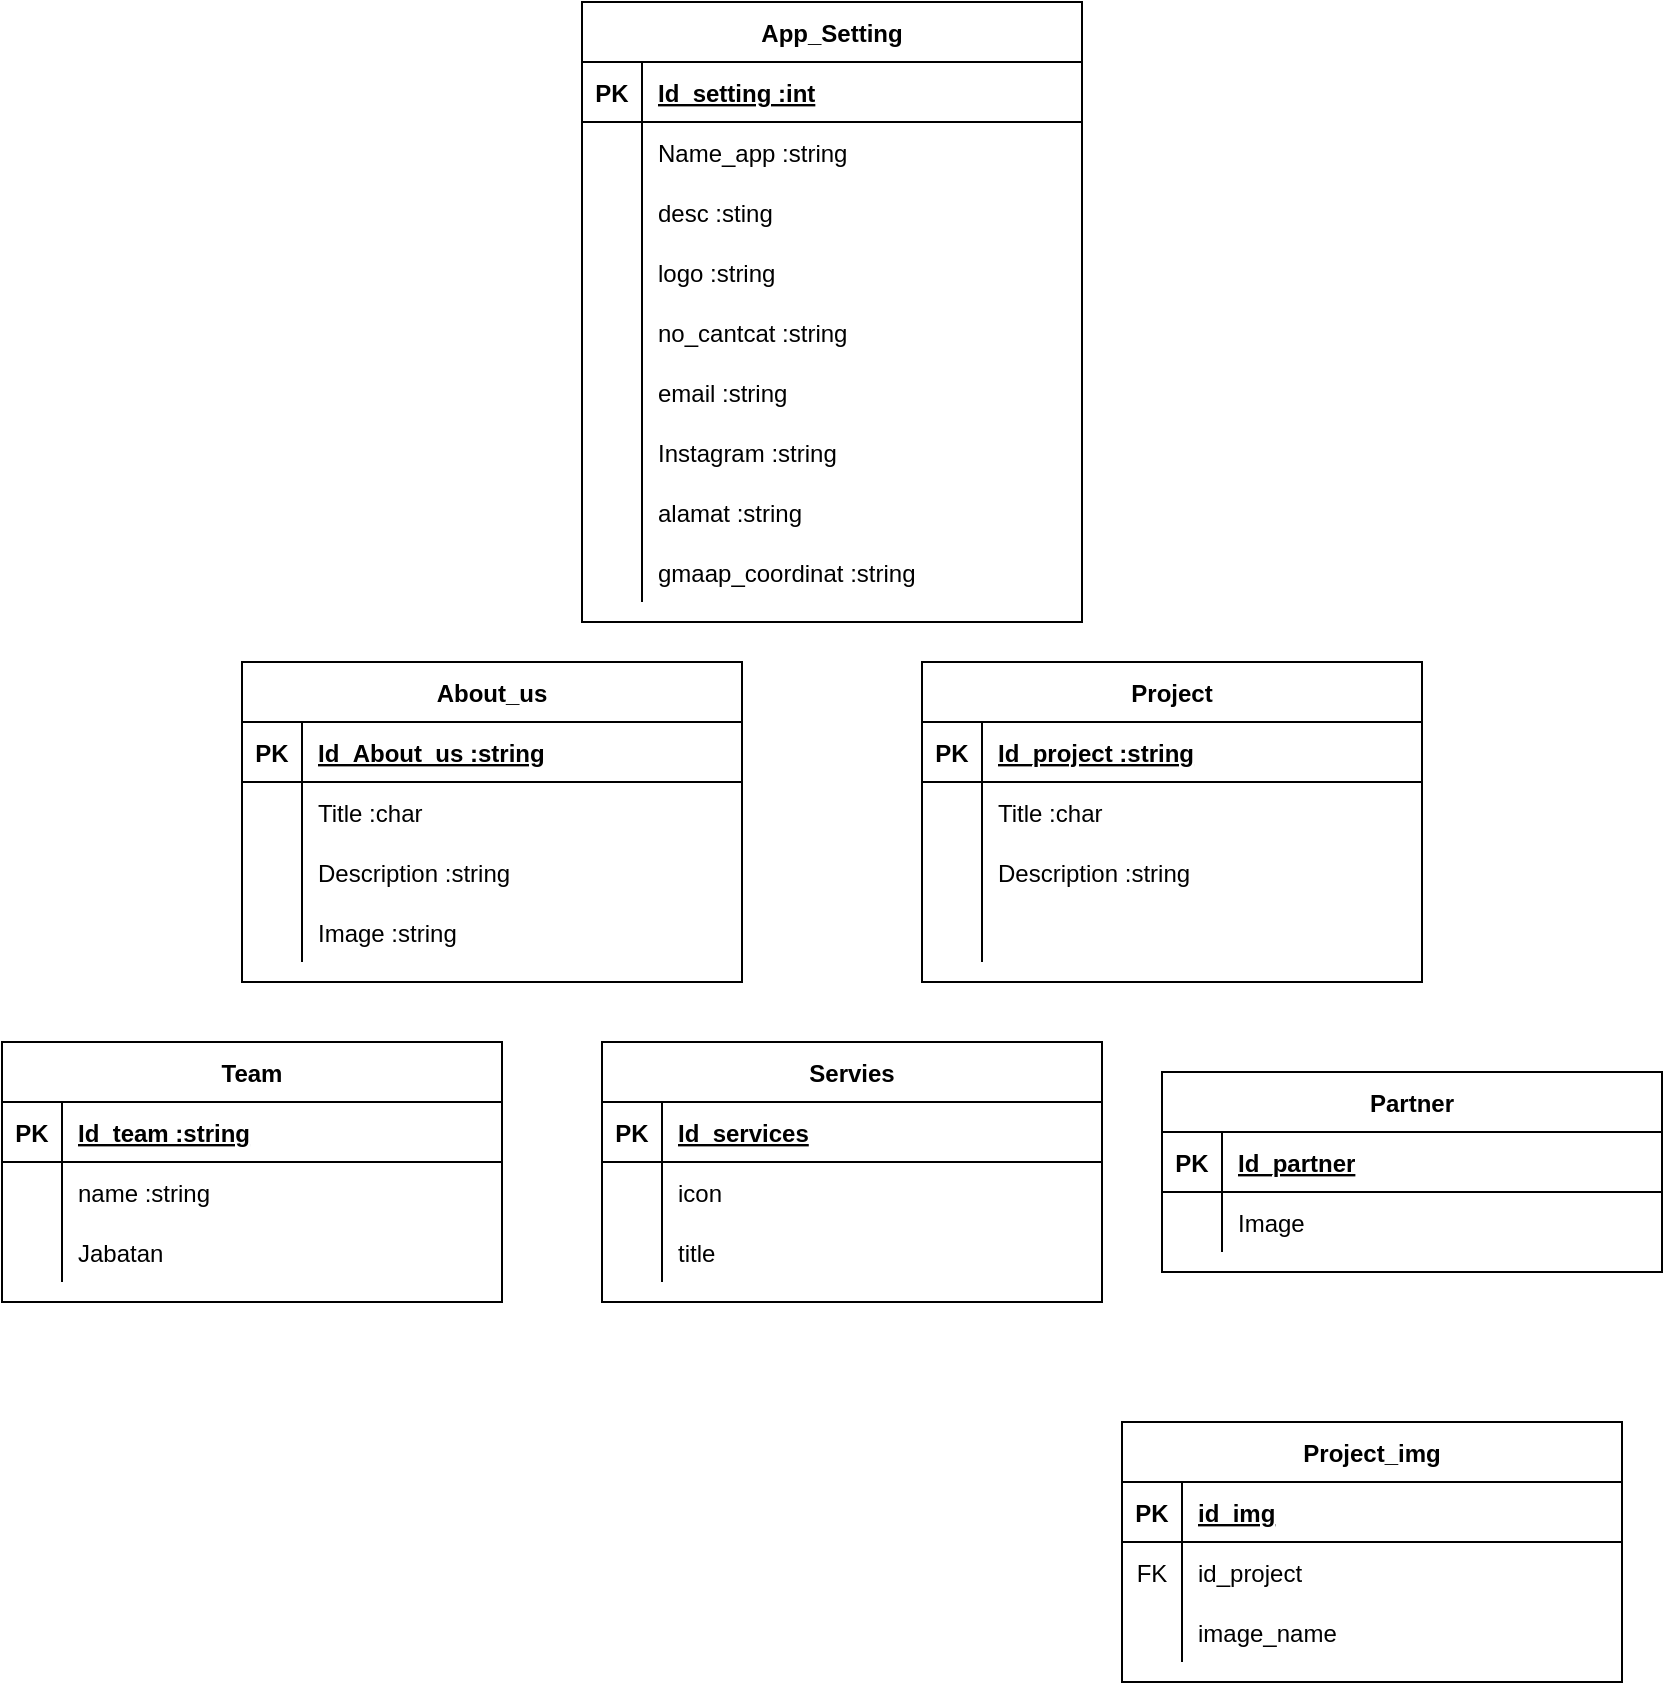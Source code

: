 <mxfile version="24.6.5" type="github">
  <diagram id="R2lEEEUBdFMjLlhIrx00" name="Page-1">
    <mxGraphModel dx="1730" dy="1534" grid="1" gridSize="10" guides="1" tooltips="1" connect="1" arrows="1" fold="1" page="1" pageScale="1" pageWidth="850" pageHeight="1100" math="0" shadow="0" extFonts="Permanent Marker^https://fonts.googleapis.com/css?family=Permanent+Marker">
      <root>
        <mxCell id="0" />
        <mxCell id="1" parent="0" />
        <mxCell id="C-vyLk0tnHw3VtMMgP7b-13" value="Project" style="shape=table;startSize=30;container=1;collapsible=1;childLayout=tableLayout;fixedRows=1;rowLines=0;fontStyle=1;align=center;resizeLast=1;" parent="1" vertex="1">
          <mxGeometry x="450" y="280" width="250" height="160" as="geometry" />
        </mxCell>
        <mxCell id="C-vyLk0tnHw3VtMMgP7b-14" value="" style="shape=partialRectangle;collapsible=0;dropTarget=0;pointerEvents=0;fillColor=none;points=[[0,0.5],[1,0.5]];portConstraint=eastwest;top=0;left=0;right=0;bottom=1;" parent="C-vyLk0tnHw3VtMMgP7b-13" vertex="1">
          <mxGeometry y="30" width="250" height="30" as="geometry" />
        </mxCell>
        <mxCell id="C-vyLk0tnHw3VtMMgP7b-15" value="PK" style="shape=partialRectangle;overflow=hidden;connectable=0;fillColor=none;top=0;left=0;bottom=0;right=0;fontStyle=1;" parent="C-vyLk0tnHw3VtMMgP7b-14" vertex="1">
          <mxGeometry width="30" height="30" as="geometry">
            <mxRectangle width="30" height="30" as="alternateBounds" />
          </mxGeometry>
        </mxCell>
        <mxCell id="C-vyLk0tnHw3VtMMgP7b-16" value="Id_project :string" style="shape=partialRectangle;overflow=hidden;connectable=0;fillColor=none;top=0;left=0;bottom=0;right=0;align=left;spacingLeft=6;fontStyle=5;" parent="C-vyLk0tnHw3VtMMgP7b-14" vertex="1">
          <mxGeometry x="30" width="220" height="30" as="geometry">
            <mxRectangle width="220" height="30" as="alternateBounds" />
          </mxGeometry>
        </mxCell>
        <mxCell id="C-vyLk0tnHw3VtMMgP7b-17" value="" style="shape=partialRectangle;collapsible=0;dropTarget=0;pointerEvents=0;fillColor=none;points=[[0,0.5],[1,0.5]];portConstraint=eastwest;top=0;left=0;right=0;bottom=0;" parent="C-vyLk0tnHw3VtMMgP7b-13" vertex="1">
          <mxGeometry y="60" width="250" height="30" as="geometry" />
        </mxCell>
        <mxCell id="C-vyLk0tnHw3VtMMgP7b-18" value="" style="shape=partialRectangle;overflow=hidden;connectable=0;fillColor=none;top=0;left=0;bottom=0;right=0;" parent="C-vyLk0tnHw3VtMMgP7b-17" vertex="1">
          <mxGeometry width="30" height="30" as="geometry">
            <mxRectangle width="30" height="30" as="alternateBounds" />
          </mxGeometry>
        </mxCell>
        <mxCell id="C-vyLk0tnHw3VtMMgP7b-19" value="Title :char" style="shape=partialRectangle;overflow=hidden;connectable=0;fillColor=none;top=0;left=0;bottom=0;right=0;align=left;spacingLeft=6;" parent="C-vyLk0tnHw3VtMMgP7b-17" vertex="1">
          <mxGeometry x="30" width="220" height="30" as="geometry">
            <mxRectangle width="220" height="30" as="alternateBounds" />
          </mxGeometry>
        </mxCell>
        <mxCell id="C-vyLk0tnHw3VtMMgP7b-20" value="" style="shape=partialRectangle;collapsible=0;dropTarget=0;pointerEvents=0;fillColor=none;points=[[0,0.5],[1,0.5]];portConstraint=eastwest;top=0;left=0;right=0;bottom=0;" parent="C-vyLk0tnHw3VtMMgP7b-13" vertex="1">
          <mxGeometry y="90" width="250" height="30" as="geometry" />
        </mxCell>
        <mxCell id="C-vyLk0tnHw3VtMMgP7b-21" value="" style="shape=partialRectangle;overflow=hidden;connectable=0;fillColor=none;top=0;left=0;bottom=0;right=0;" parent="C-vyLk0tnHw3VtMMgP7b-20" vertex="1">
          <mxGeometry width="30" height="30" as="geometry">
            <mxRectangle width="30" height="30" as="alternateBounds" />
          </mxGeometry>
        </mxCell>
        <mxCell id="C-vyLk0tnHw3VtMMgP7b-22" value="Description :string" style="shape=partialRectangle;overflow=hidden;connectable=0;fillColor=none;top=0;left=0;bottom=0;right=0;align=left;spacingLeft=6;" parent="C-vyLk0tnHw3VtMMgP7b-20" vertex="1">
          <mxGeometry x="30" width="220" height="30" as="geometry">
            <mxRectangle width="220" height="30" as="alternateBounds" />
          </mxGeometry>
        </mxCell>
        <mxCell id="jHfGSwrNoNRHhMRVdzW8-2" style="shape=partialRectangle;collapsible=0;dropTarget=0;pointerEvents=0;fillColor=none;points=[[0,0.5],[1,0.5]];portConstraint=eastwest;top=0;left=0;right=0;bottom=0;" parent="C-vyLk0tnHw3VtMMgP7b-13" vertex="1">
          <mxGeometry y="120" width="250" height="30" as="geometry" />
        </mxCell>
        <mxCell id="jHfGSwrNoNRHhMRVdzW8-3" style="shape=partialRectangle;overflow=hidden;connectable=0;fillColor=none;top=0;left=0;bottom=0;right=0;" parent="jHfGSwrNoNRHhMRVdzW8-2" vertex="1">
          <mxGeometry width="30" height="30" as="geometry">
            <mxRectangle width="30" height="30" as="alternateBounds" />
          </mxGeometry>
        </mxCell>
        <mxCell id="jHfGSwrNoNRHhMRVdzW8-4" value="" style="shape=partialRectangle;overflow=hidden;connectable=0;fillColor=none;top=0;left=0;bottom=0;right=0;align=left;spacingLeft=6;" parent="jHfGSwrNoNRHhMRVdzW8-2" vertex="1">
          <mxGeometry x="30" width="220" height="30" as="geometry">
            <mxRectangle width="220" height="30" as="alternateBounds" />
          </mxGeometry>
        </mxCell>
        <mxCell id="jHfGSwrNoNRHhMRVdzW8-5" value="About_us" style="shape=table;startSize=30;container=1;collapsible=1;childLayout=tableLayout;fixedRows=1;rowLines=0;fontStyle=1;align=center;resizeLast=1;" parent="1" vertex="1">
          <mxGeometry x="110" y="280" width="250" height="160" as="geometry" />
        </mxCell>
        <mxCell id="jHfGSwrNoNRHhMRVdzW8-6" value="" style="shape=partialRectangle;collapsible=0;dropTarget=0;pointerEvents=0;fillColor=none;points=[[0,0.5],[1,0.5]];portConstraint=eastwest;top=0;left=0;right=0;bottom=1;" parent="jHfGSwrNoNRHhMRVdzW8-5" vertex="1">
          <mxGeometry y="30" width="250" height="30" as="geometry" />
        </mxCell>
        <mxCell id="jHfGSwrNoNRHhMRVdzW8-7" value="PK" style="shape=partialRectangle;overflow=hidden;connectable=0;fillColor=none;top=0;left=0;bottom=0;right=0;fontStyle=1;" parent="jHfGSwrNoNRHhMRVdzW8-6" vertex="1">
          <mxGeometry width="30" height="30" as="geometry">
            <mxRectangle width="30" height="30" as="alternateBounds" />
          </mxGeometry>
        </mxCell>
        <mxCell id="jHfGSwrNoNRHhMRVdzW8-8" value="Id_About_us :string" style="shape=partialRectangle;overflow=hidden;connectable=0;fillColor=none;top=0;left=0;bottom=0;right=0;align=left;spacingLeft=6;fontStyle=5;" parent="jHfGSwrNoNRHhMRVdzW8-6" vertex="1">
          <mxGeometry x="30" width="220" height="30" as="geometry">
            <mxRectangle width="220" height="30" as="alternateBounds" />
          </mxGeometry>
        </mxCell>
        <mxCell id="jHfGSwrNoNRHhMRVdzW8-9" value="" style="shape=partialRectangle;collapsible=0;dropTarget=0;pointerEvents=0;fillColor=none;points=[[0,0.5],[1,0.5]];portConstraint=eastwest;top=0;left=0;right=0;bottom=0;" parent="jHfGSwrNoNRHhMRVdzW8-5" vertex="1">
          <mxGeometry y="60" width="250" height="30" as="geometry" />
        </mxCell>
        <mxCell id="jHfGSwrNoNRHhMRVdzW8-10" value="" style="shape=partialRectangle;overflow=hidden;connectable=0;fillColor=none;top=0;left=0;bottom=0;right=0;" parent="jHfGSwrNoNRHhMRVdzW8-9" vertex="1">
          <mxGeometry width="30" height="30" as="geometry">
            <mxRectangle width="30" height="30" as="alternateBounds" />
          </mxGeometry>
        </mxCell>
        <mxCell id="jHfGSwrNoNRHhMRVdzW8-11" value="Title :char" style="shape=partialRectangle;overflow=hidden;connectable=0;fillColor=none;top=0;left=0;bottom=0;right=0;align=left;spacingLeft=6;" parent="jHfGSwrNoNRHhMRVdzW8-9" vertex="1">
          <mxGeometry x="30" width="220" height="30" as="geometry">
            <mxRectangle width="220" height="30" as="alternateBounds" />
          </mxGeometry>
        </mxCell>
        <mxCell id="jHfGSwrNoNRHhMRVdzW8-12" value="" style="shape=partialRectangle;collapsible=0;dropTarget=0;pointerEvents=0;fillColor=none;points=[[0,0.5],[1,0.5]];portConstraint=eastwest;top=0;left=0;right=0;bottom=0;" parent="jHfGSwrNoNRHhMRVdzW8-5" vertex="1">
          <mxGeometry y="90" width="250" height="30" as="geometry" />
        </mxCell>
        <mxCell id="jHfGSwrNoNRHhMRVdzW8-13" value="" style="shape=partialRectangle;overflow=hidden;connectable=0;fillColor=none;top=0;left=0;bottom=0;right=0;" parent="jHfGSwrNoNRHhMRVdzW8-12" vertex="1">
          <mxGeometry width="30" height="30" as="geometry">
            <mxRectangle width="30" height="30" as="alternateBounds" />
          </mxGeometry>
        </mxCell>
        <mxCell id="jHfGSwrNoNRHhMRVdzW8-14" value="Description :string" style="shape=partialRectangle;overflow=hidden;connectable=0;fillColor=none;top=0;left=0;bottom=0;right=0;align=left;spacingLeft=6;" parent="jHfGSwrNoNRHhMRVdzW8-12" vertex="1">
          <mxGeometry x="30" width="220" height="30" as="geometry">
            <mxRectangle width="220" height="30" as="alternateBounds" />
          </mxGeometry>
        </mxCell>
        <mxCell id="jHfGSwrNoNRHhMRVdzW8-15" style="shape=partialRectangle;collapsible=0;dropTarget=0;pointerEvents=0;fillColor=none;points=[[0,0.5],[1,0.5]];portConstraint=eastwest;top=0;left=0;right=0;bottom=0;" parent="jHfGSwrNoNRHhMRVdzW8-5" vertex="1">
          <mxGeometry y="120" width="250" height="30" as="geometry" />
        </mxCell>
        <mxCell id="jHfGSwrNoNRHhMRVdzW8-16" style="shape=partialRectangle;overflow=hidden;connectable=0;fillColor=none;top=0;left=0;bottom=0;right=0;" parent="jHfGSwrNoNRHhMRVdzW8-15" vertex="1">
          <mxGeometry width="30" height="30" as="geometry">
            <mxRectangle width="30" height="30" as="alternateBounds" />
          </mxGeometry>
        </mxCell>
        <mxCell id="jHfGSwrNoNRHhMRVdzW8-17" value="Image :string" style="shape=partialRectangle;overflow=hidden;connectable=0;fillColor=none;top=0;left=0;bottom=0;right=0;align=left;spacingLeft=6;" parent="jHfGSwrNoNRHhMRVdzW8-15" vertex="1">
          <mxGeometry x="30" width="220" height="30" as="geometry">
            <mxRectangle width="220" height="30" as="alternateBounds" />
          </mxGeometry>
        </mxCell>
        <mxCell id="jHfGSwrNoNRHhMRVdzW8-18" value="App_Setting" style="shape=table;startSize=30;container=1;collapsible=1;childLayout=tableLayout;fixedRows=1;rowLines=0;fontStyle=1;align=center;resizeLast=1;" parent="1" vertex="1">
          <mxGeometry x="280" y="-50" width="250" height="310" as="geometry" />
        </mxCell>
        <mxCell id="jHfGSwrNoNRHhMRVdzW8-19" value="" style="shape=partialRectangle;collapsible=0;dropTarget=0;pointerEvents=0;fillColor=none;points=[[0,0.5],[1,0.5]];portConstraint=eastwest;top=0;left=0;right=0;bottom=1;" parent="jHfGSwrNoNRHhMRVdzW8-18" vertex="1">
          <mxGeometry y="30" width="250" height="30" as="geometry" />
        </mxCell>
        <mxCell id="jHfGSwrNoNRHhMRVdzW8-20" value="PK" style="shape=partialRectangle;overflow=hidden;connectable=0;fillColor=none;top=0;left=0;bottom=0;right=0;fontStyle=1;" parent="jHfGSwrNoNRHhMRVdzW8-19" vertex="1">
          <mxGeometry width="30" height="30" as="geometry">
            <mxRectangle width="30" height="30" as="alternateBounds" />
          </mxGeometry>
        </mxCell>
        <mxCell id="jHfGSwrNoNRHhMRVdzW8-21" value="Id_setting :int" style="shape=partialRectangle;overflow=hidden;connectable=0;fillColor=none;top=0;left=0;bottom=0;right=0;align=left;spacingLeft=6;fontStyle=5;" parent="jHfGSwrNoNRHhMRVdzW8-19" vertex="1">
          <mxGeometry x="30" width="220" height="30" as="geometry">
            <mxRectangle width="220" height="30" as="alternateBounds" />
          </mxGeometry>
        </mxCell>
        <mxCell id="jHfGSwrNoNRHhMRVdzW8-22" value="" style="shape=partialRectangle;collapsible=0;dropTarget=0;pointerEvents=0;fillColor=none;points=[[0,0.5],[1,0.5]];portConstraint=eastwest;top=0;left=0;right=0;bottom=0;" parent="jHfGSwrNoNRHhMRVdzW8-18" vertex="1">
          <mxGeometry y="60" width="250" height="30" as="geometry" />
        </mxCell>
        <mxCell id="jHfGSwrNoNRHhMRVdzW8-23" value="" style="shape=partialRectangle;overflow=hidden;connectable=0;fillColor=none;top=0;left=0;bottom=0;right=0;" parent="jHfGSwrNoNRHhMRVdzW8-22" vertex="1">
          <mxGeometry width="30" height="30" as="geometry">
            <mxRectangle width="30" height="30" as="alternateBounds" />
          </mxGeometry>
        </mxCell>
        <mxCell id="jHfGSwrNoNRHhMRVdzW8-24" value="Name_app :string" style="shape=partialRectangle;overflow=hidden;connectable=0;fillColor=none;top=0;left=0;bottom=0;right=0;align=left;spacingLeft=6;" parent="jHfGSwrNoNRHhMRVdzW8-22" vertex="1">
          <mxGeometry x="30" width="220" height="30" as="geometry">
            <mxRectangle width="220" height="30" as="alternateBounds" />
          </mxGeometry>
        </mxCell>
        <mxCell id="jHfGSwrNoNRHhMRVdzW8-25" value="" style="shape=partialRectangle;collapsible=0;dropTarget=0;pointerEvents=0;fillColor=none;points=[[0,0.5],[1,0.5]];portConstraint=eastwest;top=0;left=0;right=0;bottom=0;" parent="jHfGSwrNoNRHhMRVdzW8-18" vertex="1">
          <mxGeometry y="90" width="250" height="30" as="geometry" />
        </mxCell>
        <mxCell id="jHfGSwrNoNRHhMRVdzW8-26" value="" style="shape=partialRectangle;overflow=hidden;connectable=0;fillColor=none;top=0;left=0;bottom=0;right=0;" parent="jHfGSwrNoNRHhMRVdzW8-25" vertex="1">
          <mxGeometry width="30" height="30" as="geometry">
            <mxRectangle width="30" height="30" as="alternateBounds" />
          </mxGeometry>
        </mxCell>
        <mxCell id="jHfGSwrNoNRHhMRVdzW8-27" value="desc :sting" style="shape=partialRectangle;overflow=hidden;connectable=0;fillColor=none;top=0;left=0;bottom=0;right=0;align=left;spacingLeft=6;" parent="jHfGSwrNoNRHhMRVdzW8-25" vertex="1">
          <mxGeometry x="30" width="220" height="30" as="geometry">
            <mxRectangle width="220" height="30" as="alternateBounds" />
          </mxGeometry>
        </mxCell>
        <mxCell id="jHfGSwrNoNRHhMRVdzW8-28" style="shape=partialRectangle;collapsible=0;dropTarget=0;pointerEvents=0;fillColor=none;points=[[0,0.5],[1,0.5]];portConstraint=eastwest;top=0;left=0;right=0;bottom=0;" parent="jHfGSwrNoNRHhMRVdzW8-18" vertex="1">
          <mxGeometry y="120" width="250" height="30" as="geometry" />
        </mxCell>
        <mxCell id="jHfGSwrNoNRHhMRVdzW8-29" style="shape=partialRectangle;overflow=hidden;connectable=0;fillColor=none;top=0;left=0;bottom=0;right=0;" parent="jHfGSwrNoNRHhMRVdzW8-28" vertex="1">
          <mxGeometry width="30" height="30" as="geometry">
            <mxRectangle width="30" height="30" as="alternateBounds" />
          </mxGeometry>
        </mxCell>
        <mxCell id="jHfGSwrNoNRHhMRVdzW8-30" value="logo :string" style="shape=partialRectangle;overflow=hidden;connectable=0;fillColor=none;top=0;left=0;bottom=0;right=0;align=left;spacingLeft=6;" parent="jHfGSwrNoNRHhMRVdzW8-28" vertex="1">
          <mxGeometry x="30" width="220" height="30" as="geometry">
            <mxRectangle width="220" height="30" as="alternateBounds" />
          </mxGeometry>
        </mxCell>
        <mxCell id="jHfGSwrNoNRHhMRVdzW8-34" style="shape=partialRectangle;collapsible=0;dropTarget=0;pointerEvents=0;fillColor=none;points=[[0,0.5],[1,0.5]];portConstraint=eastwest;top=0;left=0;right=0;bottom=0;" parent="jHfGSwrNoNRHhMRVdzW8-18" vertex="1">
          <mxGeometry y="150" width="250" height="30" as="geometry" />
        </mxCell>
        <mxCell id="jHfGSwrNoNRHhMRVdzW8-35" style="shape=partialRectangle;overflow=hidden;connectable=0;fillColor=none;top=0;left=0;bottom=0;right=0;" parent="jHfGSwrNoNRHhMRVdzW8-34" vertex="1">
          <mxGeometry width="30" height="30" as="geometry">
            <mxRectangle width="30" height="30" as="alternateBounds" />
          </mxGeometry>
        </mxCell>
        <mxCell id="jHfGSwrNoNRHhMRVdzW8-36" value="no_cantcat :string" style="shape=partialRectangle;overflow=hidden;connectable=0;fillColor=none;top=0;left=0;bottom=0;right=0;align=left;spacingLeft=6;" parent="jHfGSwrNoNRHhMRVdzW8-34" vertex="1">
          <mxGeometry x="30" width="220" height="30" as="geometry">
            <mxRectangle width="220" height="30" as="alternateBounds" />
          </mxGeometry>
        </mxCell>
        <mxCell id="jHfGSwrNoNRHhMRVdzW8-40" style="shape=partialRectangle;collapsible=0;dropTarget=0;pointerEvents=0;fillColor=none;points=[[0,0.5],[1,0.5]];portConstraint=eastwest;top=0;left=0;right=0;bottom=0;" parent="jHfGSwrNoNRHhMRVdzW8-18" vertex="1">
          <mxGeometry y="180" width="250" height="30" as="geometry" />
        </mxCell>
        <mxCell id="jHfGSwrNoNRHhMRVdzW8-41" style="shape=partialRectangle;overflow=hidden;connectable=0;fillColor=none;top=0;left=0;bottom=0;right=0;" parent="jHfGSwrNoNRHhMRVdzW8-40" vertex="1">
          <mxGeometry width="30" height="30" as="geometry">
            <mxRectangle width="30" height="30" as="alternateBounds" />
          </mxGeometry>
        </mxCell>
        <mxCell id="jHfGSwrNoNRHhMRVdzW8-42" value="email :string" style="shape=partialRectangle;overflow=hidden;connectable=0;fillColor=none;top=0;left=0;bottom=0;right=0;align=left;spacingLeft=6;" parent="jHfGSwrNoNRHhMRVdzW8-40" vertex="1">
          <mxGeometry x="30" width="220" height="30" as="geometry">
            <mxRectangle width="220" height="30" as="alternateBounds" />
          </mxGeometry>
        </mxCell>
        <mxCell id="jHfGSwrNoNRHhMRVdzW8-43" style="shape=partialRectangle;collapsible=0;dropTarget=0;pointerEvents=0;fillColor=none;points=[[0,0.5],[1,0.5]];portConstraint=eastwest;top=0;left=0;right=0;bottom=0;" parent="jHfGSwrNoNRHhMRVdzW8-18" vertex="1">
          <mxGeometry y="210" width="250" height="30" as="geometry" />
        </mxCell>
        <mxCell id="jHfGSwrNoNRHhMRVdzW8-44" style="shape=partialRectangle;overflow=hidden;connectable=0;fillColor=none;top=0;left=0;bottom=0;right=0;" parent="jHfGSwrNoNRHhMRVdzW8-43" vertex="1">
          <mxGeometry width="30" height="30" as="geometry">
            <mxRectangle width="30" height="30" as="alternateBounds" />
          </mxGeometry>
        </mxCell>
        <mxCell id="jHfGSwrNoNRHhMRVdzW8-45" value="Instagram :string" style="shape=partialRectangle;overflow=hidden;connectable=0;fillColor=none;top=0;left=0;bottom=0;right=0;align=left;spacingLeft=6;" parent="jHfGSwrNoNRHhMRVdzW8-43" vertex="1">
          <mxGeometry x="30" width="220" height="30" as="geometry">
            <mxRectangle width="220" height="30" as="alternateBounds" />
          </mxGeometry>
        </mxCell>
        <mxCell id="jHfGSwrNoNRHhMRVdzW8-46" style="shape=partialRectangle;collapsible=0;dropTarget=0;pointerEvents=0;fillColor=none;points=[[0,0.5],[1,0.5]];portConstraint=eastwest;top=0;left=0;right=0;bottom=0;" parent="jHfGSwrNoNRHhMRVdzW8-18" vertex="1">
          <mxGeometry y="240" width="250" height="30" as="geometry" />
        </mxCell>
        <mxCell id="jHfGSwrNoNRHhMRVdzW8-47" style="shape=partialRectangle;overflow=hidden;connectable=0;fillColor=none;top=0;left=0;bottom=0;right=0;" parent="jHfGSwrNoNRHhMRVdzW8-46" vertex="1">
          <mxGeometry width="30" height="30" as="geometry">
            <mxRectangle width="30" height="30" as="alternateBounds" />
          </mxGeometry>
        </mxCell>
        <mxCell id="jHfGSwrNoNRHhMRVdzW8-48" value="alamat :string" style="shape=partialRectangle;overflow=hidden;connectable=0;fillColor=none;top=0;left=0;bottom=0;right=0;align=left;spacingLeft=6;" parent="jHfGSwrNoNRHhMRVdzW8-46" vertex="1">
          <mxGeometry x="30" width="220" height="30" as="geometry">
            <mxRectangle width="220" height="30" as="alternateBounds" />
          </mxGeometry>
        </mxCell>
        <mxCell id="jHfGSwrNoNRHhMRVdzW8-49" style="shape=partialRectangle;collapsible=0;dropTarget=0;pointerEvents=0;fillColor=none;points=[[0,0.5],[1,0.5]];portConstraint=eastwest;top=0;left=0;right=0;bottom=0;" parent="jHfGSwrNoNRHhMRVdzW8-18" vertex="1">
          <mxGeometry y="270" width="250" height="30" as="geometry" />
        </mxCell>
        <mxCell id="jHfGSwrNoNRHhMRVdzW8-50" style="shape=partialRectangle;overflow=hidden;connectable=0;fillColor=none;top=0;left=0;bottom=0;right=0;" parent="jHfGSwrNoNRHhMRVdzW8-49" vertex="1">
          <mxGeometry width="30" height="30" as="geometry">
            <mxRectangle width="30" height="30" as="alternateBounds" />
          </mxGeometry>
        </mxCell>
        <mxCell id="jHfGSwrNoNRHhMRVdzW8-51" value="gmaap_coordinat :string" style="shape=partialRectangle;overflow=hidden;connectable=0;fillColor=none;top=0;left=0;bottom=0;right=0;align=left;spacingLeft=6;" parent="jHfGSwrNoNRHhMRVdzW8-49" vertex="1">
          <mxGeometry x="30" width="220" height="30" as="geometry">
            <mxRectangle width="220" height="30" as="alternateBounds" />
          </mxGeometry>
        </mxCell>
        <mxCell id="jHfGSwrNoNRHhMRVdzW8-52" value="Servies" style="shape=table;startSize=30;container=1;collapsible=1;childLayout=tableLayout;fixedRows=1;rowLines=0;fontStyle=1;align=center;resizeLast=1;" parent="1" vertex="1">
          <mxGeometry x="290" y="470" width="250" height="130" as="geometry" />
        </mxCell>
        <mxCell id="jHfGSwrNoNRHhMRVdzW8-53" value="" style="shape=partialRectangle;collapsible=0;dropTarget=0;pointerEvents=0;fillColor=none;points=[[0,0.5],[1,0.5]];portConstraint=eastwest;top=0;left=0;right=0;bottom=1;" parent="jHfGSwrNoNRHhMRVdzW8-52" vertex="1">
          <mxGeometry y="30" width="250" height="30" as="geometry" />
        </mxCell>
        <mxCell id="jHfGSwrNoNRHhMRVdzW8-54" value="PK" style="shape=partialRectangle;overflow=hidden;connectable=0;fillColor=none;top=0;left=0;bottom=0;right=0;fontStyle=1;" parent="jHfGSwrNoNRHhMRVdzW8-53" vertex="1">
          <mxGeometry width="30" height="30" as="geometry">
            <mxRectangle width="30" height="30" as="alternateBounds" />
          </mxGeometry>
        </mxCell>
        <mxCell id="jHfGSwrNoNRHhMRVdzW8-55" value="Id_services" style="shape=partialRectangle;overflow=hidden;connectable=0;fillColor=none;top=0;left=0;bottom=0;right=0;align=left;spacingLeft=6;fontStyle=5;" parent="jHfGSwrNoNRHhMRVdzW8-53" vertex="1">
          <mxGeometry x="30" width="220" height="30" as="geometry">
            <mxRectangle width="220" height="30" as="alternateBounds" />
          </mxGeometry>
        </mxCell>
        <mxCell id="jHfGSwrNoNRHhMRVdzW8-56" value="" style="shape=partialRectangle;collapsible=0;dropTarget=0;pointerEvents=0;fillColor=none;points=[[0,0.5],[1,0.5]];portConstraint=eastwest;top=0;left=0;right=0;bottom=0;" parent="jHfGSwrNoNRHhMRVdzW8-52" vertex="1">
          <mxGeometry y="60" width="250" height="30" as="geometry" />
        </mxCell>
        <mxCell id="jHfGSwrNoNRHhMRVdzW8-57" value="" style="shape=partialRectangle;overflow=hidden;connectable=0;fillColor=none;top=0;left=0;bottom=0;right=0;" parent="jHfGSwrNoNRHhMRVdzW8-56" vertex="1">
          <mxGeometry width="30" height="30" as="geometry">
            <mxRectangle width="30" height="30" as="alternateBounds" />
          </mxGeometry>
        </mxCell>
        <mxCell id="jHfGSwrNoNRHhMRVdzW8-58" value="icon" style="shape=partialRectangle;overflow=hidden;connectable=0;fillColor=none;top=0;left=0;bottom=0;right=0;align=left;spacingLeft=6;" parent="jHfGSwrNoNRHhMRVdzW8-56" vertex="1">
          <mxGeometry x="30" width="220" height="30" as="geometry">
            <mxRectangle width="220" height="30" as="alternateBounds" />
          </mxGeometry>
        </mxCell>
        <mxCell id="jHfGSwrNoNRHhMRVdzW8-59" value="" style="shape=partialRectangle;collapsible=0;dropTarget=0;pointerEvents=0;fillColor=none;points=[[0,0.5],[1,0.5]];portConstraint=eastwest;top=0;left=0;right=0;bottom=0;" parent="jHfGSwrNoNRHhMRVdzW8-52" vertex="1">
          <mxGeometry y="90" width="250" height="30" as="geometry" />
        </mxCell>
        <mxCell id="jHfGSwrNoNRHhMRVdzW8-60" value="" style="shape=partialRectangle;overflow=hidden;connectable=0;fillColor=none;top=0;left=0;bottom=0;right=0;" parent="jHfGSwrNoNRHhMRVdzW8-59" vertex="1">
          <mxGeometry width="30" height="30" as="geometry">
            <mxRectangle width="30" height="30" as="alternateBounds" />
          </mxGeometry>
        </mxCell>
        <mxCell id="jHfGSwrNoNRHhMRVdzW8-61" value="title" style="shape=partialRectangle;overflow=hidden;connectable=0;fillColor=none;top=0;left=0;bottom=0;right=0;align=left;spacingLeft=6;" parent="jHfGSwrNoNRHhMRVdzW8-59" vertex="1">
          <mxGeometry x="30" width="220" height="30" as="geometry">
            <mxRectangle width="220" height="30" as="alternateBounds" />
          </mxGeometry>
        </mxCell>
        <mxCell id="jHfGSwrNoNRHhMRVdzW8-65" value="Partner" style="shape=table;startSize=30;container=1;collapsible=1;childLayout=tableLayout;fixedRows=1;rowLines=0;fontStyle=1;align=center;resizeLast=1;" parent="1" vertex="1">
          <mxGeometry x="570" y="485" width="250" height="100" as="geometry" />
        </mxCell>
        <mxCell id="jHfGSwrNoNRHhMRVdzW8-66" value="" style="shape=partialRectangle;collapsible=0;dropTarget=0;pointerEvents=0;fillColor=none;points=[[0,0.5],[1,0.5]];portConstraint=eastwest;top=0;left=0;right=0;bottom=1;" parent="jHfGSwrNoNRHhMRVdzW8-65" vertex="1">
          <mxGeometry y="30" width="250" height="30" as="geometry" />
        </mxCell>
        <mxCell id="jHfGSwrNoNRHhMRVdzW8-67" value="PK" style="shape=partialRectangle;overflow=hidden;connectable=0;fillColor=none;top=0;left=0;bottom=0;right=0;fontStyle=1;" parent="jHfGSwrNoNRHhMRVdzW8-66" vertex="1">
          <mxGeometry width="30" height="30" as="geometry">
            <mxRectangle width="30" height="30" as="alternateBounds" />
          </mxGeometry>
        </mxCell>
        <mxCell id="jHfGSwrNoNRHhMRVdzW8-68" value="Id_partner" style="shape=partialRectangle;overflow=hidden;connectable=0;fillColor=none;top=0;left=0;bottom=0;right=0;align=left;spacingLeft=6;fontStyle=5;" parent="jHfGSwrNoNRHhMRVdzW8-66" vertex="1">
          <mxGeometry x="30" width="220" height="30" as="geometry">
            <mxRectangle width="220" height="30" as="alternateBounds" />
          </mxGeometry>
        </mxCell>
        <mxCell id="jHfGSwrNoNRHhMRVdzW8-69" value="" style="shape=partialRectangle;collapsible=0;dropTarget=0;pointerEvents=0;fillColor=none;points=[[0,0.5],[1,0.5]];portConstraint=eastwest;top=0;left=0;right=0;bottom=0;" parent="jHfGSwrNoNRHhMRVdzW8-65" vertex="1">
          <mxGeometry y="60" width="250" height="30" as="geometry" />
        </mxCell>
        <mxCell id="jHfGSwrNoNRHhMRVdzW8-70" value="" style="shape=partialRectangle;overflow=hidden;connectable=0;fillColor=none;top=0;left=0;bottom=0;right=0;" parent="jHfGSwrNoNRHhMRVdzW8-69" vertex="1">
          <mxGeometry width="30" height="30" as="geometry">
            <mxRectangle width="30" height="30" as="alternateBounds" />
          </mxGeometry>
        </mxCell>
        <mxCell id="jHfGSwrNoNRHhMRVdzW8-71" value="Image" style="shape=partialRectangle;overflow=hidden;connectable=0;fillColor=none;top=0;left=0;bottom=0;right=0;align=left;spacingLeft=6;" parent="jHfGSwrNoNRHhMRVdzW8-69" vertex="1">
          <mxGeometry x="30" width="220" height="30" as="geometry">
            <mxRectangle width="220" height="30" as="alternateBounds" />
          </mxGeometry>
        </mxCell>
        <mxCell id="jHfGSwrNoNRHhMRVdzW8-75" value="Team" style="shape=table;startSize=30;container=1;collapsible=1;childLayout=tableLayout;fixedRows=1;rowLines=0;fontStyle=1;align=center;resizeLast=1;" parent="1" vertex="1">
          <mxGeometry x="-10" y="470" width="250" height="130" as="geometry" />
        </mxCell>
        <mxCell id="jHfGSwrNoNRHhMRVdzW8-76" value="" style="shape=partialRectangle;collapsible=0;dropTarget=0;pointerEvents=0;fillColor=none;points=[[0,0.5],[1,0.5]];portConstraint=eastwest;top=0;left=0;right=0;bottom=1;" parent="jHfGSwrNoNRHhMRVdzW8-75" vertex="1">
          <mxGeometry y="30" width="250" height="30" as="geometry" />
        </mxCell>
        <mxCell id="jHfGSwrNoNRHhMRVdzW8-77" value="PK" style="shape=partialRectangle;overflow=hidden;connectable=0;fillColor=none;top=0;left=0;bottom=0;right=0;fontStyle=1;" parent="jHfGSwrNoNRHhMRVdzW8-76" vertex="1">
          <mxGeometry width="30" height="30" as="geometry">
            <mxRectangle width="30" height="30" as="alternateBounds" />
          </mxGeometry>
        </mxCell>
        <mxCell id="jHfGSwrNoNRHhMRVdzW8-78" value="Id_team :string" style="shape=partialRectangle;overflow=hidden;connectable=0;fillColor=none;top=0;left=0;bottom=0;right=0;align=left;spacingLeft=6;fontStyle=5;" parent="jHfGSwrNoNRHhMRVdzW8-76" vertex="1">
          <mxGeometry x="30" width="220" height="30" as="geometry">
            <mxRectangle width="220" height="30" as="alternateBounds" />
          </mxGeometry>
        </mxCell>
        <mxCell id="jHfGSwrNoNRHhMRVdzW8-79" value="" style="shape=partialRectangle;collapsible=0;dropTarget=0;pointerEvents=0;fillColor=none;points=[[0,0.5],[1,0.5]];portConstraint=eastwest;top=0;left=0;right=0;bottom=0;" parent="jHfGSwrNoNRHhMRVdzW8-75" vertex="1">
          <mxGeometry y="60" width="250" height="30" as="geometry" />
        </mxCell>
        <mxCell id="jHfGSwrNoNRHhMRVdzW8-80" value="" style="shape=partialRectangle;overflow=hidden;connectable=0;fillColor=none;top=0;left=0;bottom=0;right=0;" parent="jHfGSwrNoNRHhMRVdzW8-79" vertex="1">
          <mxGeometry width="30" height="30" as="geometry">
            <mxRectangle width="30" height="30" as="alternateBounds" />
          </mxGeometry>
        </mxCell>
        <mxCell id="jHfGSwrNoNRHhMRVdzW8-81" value="name :string" style="shape=partialRectangle;overflow=hidden;connectable=0;fillColor=none;top=0;left=0;bottom=0;right=0;align=left;spacingLeft=6;" parent="jHfGSwrNoNRHhMRVdzW8-79" vertex="1">
          <mxGeometry x="30" width="220" height="30" as="geometry">
            <mxRectangle width="220" height="30" as="alternateBounds" />
          </mxGeometry>
        </mxCell>
        <mxCell id="jHfGSwrNoNRHhMRVdzW8-82" style="shape=partialRectangle;collapsible=0;dropTarget=0;pointerEvents=0;fillColor=none;points=[[0,0.5],[1,0.5]];portConstraint=eastwest;top=0;left=0;right=0;bottom=0;" parent="jHfGSwrNoNRHhMRVdzW8-75" vertex="1">
          <mxGeometry y="90" width="250" height="30" as="geometry" />
        </mxCell>
        <mxCell id="jHfGSwrNoNRHhMRVdzW8-83" style="shape=partialRectangle;overflow=hidden;connectable=0;fillColor=none;top=0;left=0;bottom=0;right=0;" parent="jHfGSwrNoNRHhMRVdzW8-82" vertex="1">
          <mxGeometry width="30" height="30" as="geometry">
            <mxRectangle width="30" height="30" as="alternateBounds" />
          </mxGeometry>
        </mxCell>
        <mxCell id="jHfGSwrNoNRHhMRVdzW8-84" value="Jabatan" style="shape=partialRectangle;overflow=hidden;connectable=0;fillColor=none;top=0;left=0;bottom=0;right=0;align=left;spacingLeft=6;" parent="jHfGSwrNoNRHhMRVdzW8-82" vertex="1">
          <mxGeometry x="30" width="220" height="30" as="geometry">
            <mxRectangle width="220" height="30" as="alternateBounds" />
          </mxGeometry>
        </mxCell>
        <mxCell id="q5rG6k86m0kbRv2IdV44-1" value="Project_img" style="shape=table;startSize=30;container=1;collapsible=1;childLayout=tableLayout;fixedRows=1;rowLines=0;fontStyle=1;align=center;resizeLast=1;" vertex="1" parent="1">
          <mxGeometry x="550" y="660" width="250" height="130" as="geometry" />
        </mxCell>
        <mxCell id="q5rG6k86m0kbRv2IdV44-2" value="" style="shape=partialRectangle;collapsible=0;dropTarget=0;pointerEvents=0;fillColor=none;points=[[0,0.5],[1,0.5]];portConstraint=eastwest;top=0;left=0;right=0;bottom=1;" vertex="1" parent="q5rG6k86m0kbRv2IdV44-1">
          <mxGeometry y="30" width="250" height="30" as="geometry" />
        </mxCell>
        <mxCell id="q5rG6k86m0kbRv2IdV44-3" value="PK" style="shape=partialRectangle;overflow=hidden;connectable=0;fillColor=none;top=0;left=0;bottom=0;right=0;fontStyle=1;" vertex="1" parent="q5rG6k86m0kbRv2IdV44-2">
          <mxGeometry width="30" height="30" as="geometry">
            <mxRectangle width="30" height="30" as="alternateBounds" />
          </mxGeometry>
        </mxCell>
        <mxCell id="q5rG6k86m0kbRv2IdV44-4" value="id_img" style="shape=partialRectangle;overflow=hidden;connectable=0;fillColor=none;top=0;left=0;bottom=0;right=0;align=left;spacingLeft=6;fontStyle=5;" vertex="1" parent="q5rG6k86m0kbRv2IdV44-2">
          <mxGeometry x="30" width="220" height="30" as="geometry">
            <mxRectangle width="220" height="30" as="alternateBounds" />
          </mxGeometry>
        </mxCell>
        <mxCell id="q5rG6k86m0kbRv2IdV44-5" value="" style="shape=partialRectangle;collapsible=0;dropTarget=0;pointerEvents=0;fillColor=none;points=[[0,0.5],[1,0.5]];portConstraint=eastwest;top=0;left=0;right=0;bottom=0;" vertex="1" parent="q5rG6k86m0kbRv2IdV44-1">
          <mxGeometry y="60" width="250" height="30" as="geometry" />
        </mxCell>
        <mxCell id="q5rG6k86m0kbRv2IdV44-6" value="FK" style="shape=partialRectangle;overflow=hidden;connectable=0;fillColor=none;top=0;left=0;bottom=0;right=0;" vertex="1" parent="q5rG6k86m0kbRv2IdV44-5">
          <mxGeometry width="30" height="30" as="geometry">
            <mxRectangle width="30" height="30" as="alternateBounds" />
          </mxGeometry>
        </mxCell>
        <mxCell id="q5rG6k86m0kbRv2IdV44-7" value="id_project" style="shape=partialRectangle;overflow=hidden;connectable=0;fillColor=none;top=0;left=0;bottom=0;right=0;align=left;spacingLeft=6;" vertex="1" parent="q5rG6k86m0kbRv2IdV44-5">
          <mxGeometry x="30" width="220" height="30" as="geometry">
            <mxRectangle width="220" height="30" as="alternateBounds" />
          </mxGeometry>
        </mxCell>
        <mxCell id="q5rG6k86m0kbRv2IdV44-8" style="shape=partialRectangle;collapsible=0;dropTarget=0;pointerEvents=0;fillColor=none;points=[[0,0.5],[1,0.5]];portConstraint=eastwest;top=0;left=0;right=0;bottom=0;" vertex="1" parent="q5rG6k86m0kbRv2IdV44-1">
          <mxGeometry y="90" width="250" height="30" as="geometry" />
        </mxCell>
        <mxCell id="q5rG6k86m0kbRv2IdV44-9" style="shape=partialRectangle;overflow=hidden;connectable=0;fillColor=none;top=0;left=0;bottom=0;right=0;" vertex="1" parent="q5rG6k86m0kbRv2IdV44-8">
          <mxGeometry width="30" height="30" as="geometry">
            <mxRectangle width="30" height="30" as="alternateBounds" />
          </mxGeometry>
        </mxCell>
        <mxCell id="q5rG6k86m0kbRv2IdV44-10" value="image_name" style="shape=partialRectangle;overflow=hidden;connectable=0;fillColor=none;top=0;left=0;bottom=0;right=0;align=left;spacingLeft=6;" vertex="1" parent="q5rG6k86m0kbRv2IdV44-8">
          <mxGeometry x="30" width="220" height="30" as="geometry">
            <mxRectangle width="220" height="30" as="alternateBounds" />
          </mxGeometry>
        </mxCell>
      </root>
    </mxGraphModel>
  </diagram>
</mxfile>
